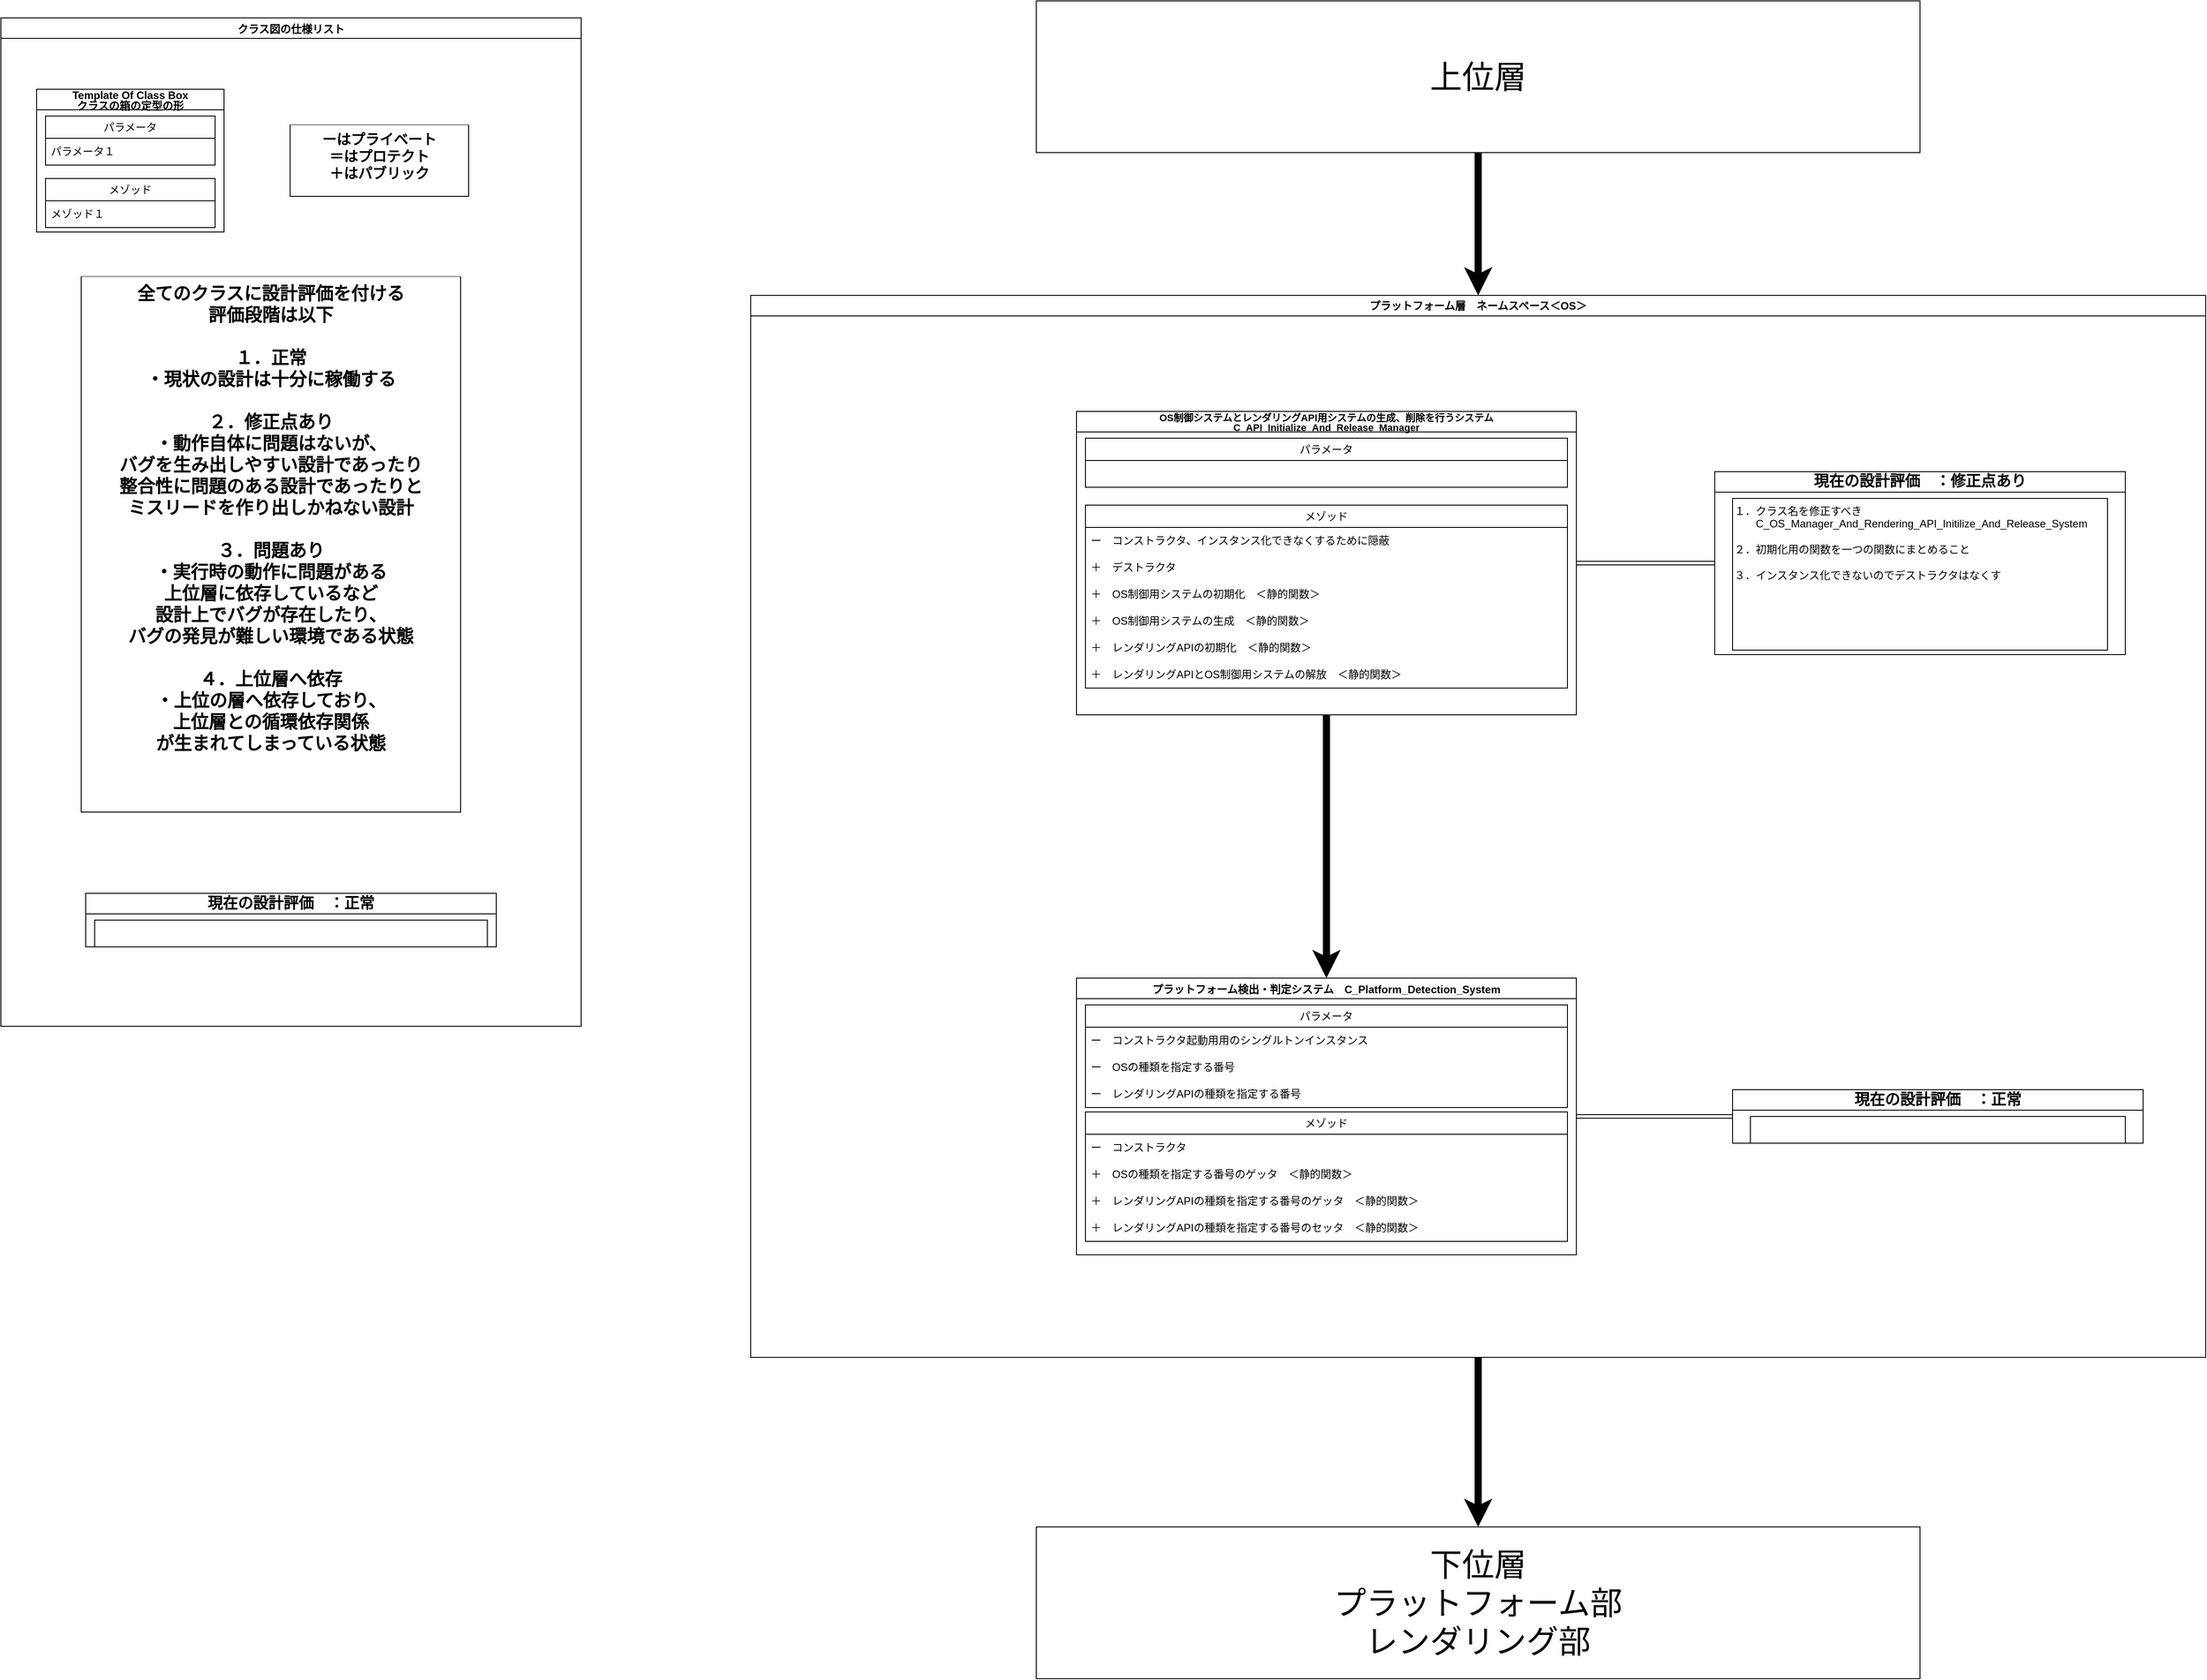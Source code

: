 <mxfile version="23.0.2" type="device">
  <diagram name="ver.1.0.0" id="vMZHCt8mvl8RS5KxGxzD">
    <mxGraphModel dx="1050" dy="621" grid="1" gridSize="10" guides="1" tooltips="1" connect="1" arrows="1" fold="1" page="1" pageScale="1" pageWidth="827" pageHeight="1169" math="0" shadow="0">
      <root>
        <mxCell id="0" />
        <mxCell id="1" parent="0" />
        <mxCell id="fAvSHpzLvbz1eBBrM9su-1" value="&lt;p style=&quot;line-height: 100%;&quot;&gt;クラス図の仕様リスト&lt;/p&gt;" style="swimlane;whiteSpace=wrap;html=1;swimlaneFillColor=default;" parent="1" vertex="1">
          <mxGeometry x="50" y="39" width="650" height="1130" as="geometry" />
        </mxCell>
        <mxCell id="fAvSHpzLvbz1eBBrM9su-2" value="ーはプライベート&#xa;＝はプロテクト&#xa;＋はパブリック" style="swimlane;startSize=0;swimlaneFillColor=default;verticalAlign=top;align=center;fontSize=16;" parent="fAvSHpzLvbz1eBBrM9su-1" vertex="1">
          <mxGeometry x="324" y="120" width="200" height="80" as="geometry" />
        </mxCell>
        <mxCell id="fAvSHpzLvbz1eBBrM9su-3" value="&lt;p style=&quot;line-height: 100%;&quot;&gt;&lt;font style=&quot;font-size: 12px;&quot;&gt;Template Of Class Box&lt;br&gt;クラスの箱の定型の形&lt;/font&gt;&lt;/p&gt;" style="swimlane;whiteSpace=wrap;html=1;swimlaneFillColor=default;" parent="fAvSHpzLvbz1eBBrM9su-1" vertex="1">
          <mxGeometry x="40" y="80" width="210" height="160" as="geometry" />
        </mxCell>
        <mxCell id="fAvSHpzLvbz1eBBrM9su-4" value="パラメータ" style="swimlane;fontStyle=0;childLayout=stackLayout;horizontal=1;startSize=25;horizontalStack=0;resizeParent=1;resizeParentMax=0;resizeLast=0;collapsible=1;marginBottom=0;whiteSpace=wrap;html=1;" parent="fAvSHpzLvbz1eBBrM9su-3" vertex="1">
          <mxGeometry x="10" y="30" width="190" height="55" as="geometry" />
        </mxCell>
        <mxCell id="fAvSHpzLvbz1eBBrM9su-5" value="パラメータ１" style="text;strokeColor=none;fillColor=none;align=left;verticalAlign=middle;spacingLeft=4;spacingRight=4;overflow=hidden;points=[[0,0.5],[1,0.5]];portConstraint=eastwest;rotatable=0;whiteSpace=wrap;html=1;" parent="fAvSHpzLvbz1eBBrM9su-4" vertex="1">
          <mxGeometry y="25" width="190" height="30" as="geometry" />
        </mxCell>
        <mxCell id="fAvSHpzLvbz1eBBrM9su-6" value="メゾッド" style="swimlane;fontStyle=0;childLayout=stackLayout;horizontal=1;startSize=25;horizontalStack=0;resizeParent=1;resizeParentMax=0;resizeLast=0;collapsible=1;marginBottom=0;whiteSpace=wrap;html=1;" parent="fAvSHpzLvbz1eBBrM9su-3" vertex="1">
          <mxGeometry x="10" y="100" width="190" height="55" as="geometry" />
        </mxCell>
        <mxCell id="fAvSHpzLvbz1eBBrM9su-7" value="メゾッド１" style="text;strokeColor=none;fillColor=none;align=left;verticalAlign=middle;spacingLeft=4;spacingRight=4;overflow=hidden;points=[[0,0.5],[1,0.5]];portConstraint=eastwest;rotatable=0;whiteSpace=wrap;html=1;" parent="fAvSHpzLvbz1eBBrM9su-6" vertex="1">
          <mxGeometry y="25" width="190" height="30" as="geometry" />
        </mxCell>
        <mxCell id="fAvSHpzLvbz1eBBrM9su-8" value="全てのクラスに設計評価を付ける&#xa;評価段階は以下&#xa;&#xa;１．正常&#xa;・現状の設計は十分に稼働する&#xa;&#xa;２．修正点あり&#xa;・動作自体に問題はないが、&#xa;バグを生み出しやすい設計であったり&#xa;整合性に問題のある設計であったりと&#xa;ミスリードを作り出しかねない設計&#xa;&#xa;３．問題あり&#xa;・実行時の動作に問題がある&#xa;上位層に依存しているなど&#xa;設計上でバグが存在したり、&#xa;バグの発見が難しい環境である状態&#xa;&#xa;４．上位層へ依存&#xa;・上位の層へ依存しており、&#xa;上位層との循環依存関係&#xa;が生まれてしまっている状態" style="swimlane;startSize=0;swimlaneFillColor=default;verticalAlign=top;fontSize=20;" parent="fAvSHpzLvbz1eBBrM9su-1" vertex="1">
          <mxGeometry x="90" y="290" width="425" height="600" as="geometry" />
        </mxCell>
        <mxCell id="fAvSHpzLvbz1eBBrM9su-92" value="現在の設計評価　：正常" style="swimlane;whiteSpace=wrap;html=1;swimlaneFillColor=default;fontSize=17;" parent="fAvSHpzLvbz1eBBrM9su-1" vertex="1">
          <mxGeometry x="95" y="981" width="460" height="60" as="geometry" />
        </mxCell>
        <mxCell id="fAvSHpzLvbz1eBBrM9su-93" value="" style="rounded=0;whiteSpace=wrap;html=1;align=left;verticalAlign=top;" parent="fAvSHpzLvbz1eBBrM9su-92" vertex="1">
          <mxGeometry x="10" y="30" width="440" height="30" as="geometry" />
        </mxCell>
        <mxCell id="fAvSHpzLvbz1eBBrM9su-9" value="上位層" style="rounded=0;whiteSpace=wrap;html=1;fontSize=36;" parent="1" vertex="1">
          <mxGeometry x="1210" y="20" width="990" height="170" as="geometry" />
        </mxCell>
        <mxCell id="fAvSHpzLvbz1eBBrM9su-10" value="プラットフォーム層　ネームスペース＜OS＞" style="swimlane;whiteSpace=wrap;html=1;swimlaneFillColor=default;startSize=23;" parent="1" vertex="1">
          <mxGeometry x="890" y="350" width="1630" height="1190" as="geometry" />
        </mxCell>
        <mxCell id="fAvSHpzLvbz1eBBrM9su-11" value="&lt;p style=&quot;line-height: 100%;&quot;&gt;プラットフォーム検出・判定システム　C_Platform_Detection_System&lt;br&gt;&lt;/p&gt;" style="swimlane;whiteSpace=wrap;html=1;swimlaneFillColor=default;" parent="fAvSHpzLvbz1eBBrM9su-10" vertex="1">
          <mxGeometry x="365" y="765" width="560" height="310" as="geometry" />
        </mxCell>
        <mxCell id="fAvSHpzLvbz1eBBrM9su-12" value="パラメータ" style="swimlane;fontStyle=0;childLayout=stackLayout;horizontal=1;startSize=25;horizontalStack=0;resizeParent=1;resizeParentMax=0;resizeLast=0;collapsible=1;marginBottom=0;whiteSpace=wrap;html=1;" parent="fAvSHpzLvbz1eBBrM9su-11" vertex="1">
          <mxGeometry x="10" y="30" width="540" height="115" as="geometry" />
        </mxCell>
        <mxCell id="fAvSHpzLvbz1eBBrM9su-13" value="ー　コンストラクタ起動用用のシングルトンインスタンス" style="text;strokeColor=none;fillColor=none;align=left;verticalAlign=middle;spacingLeft=4;spacingRight=4;overflow=hidden;points=[[0,0.5],[1,0.5]];portConstraint=eastwest;rotatable=0;whiteSpace=wrap;html=1;" parent="fAvSHpzLvbz1eBBrM9su-12" vertex="1">
          <mxGeometry y="25" width="540" height="30" as="geometry" />
        </mxCell>
        <mxCell id="fAvSHpzLvbz1eBBrM9su-14" value="ー　OSの種類を指定する番号" style="text;strokeColor=none;fillColor=none;align=left;verticalAlign=middle;spacingLeft=4;spacingRight=4;overflow=hidden;points=[[0,0.5],[1,0.5]];portConstraint=eastwest;rotatable=0;whiteSpace=wrap;html=1;" parent="fAvSHpzLvbz1eBBrM9su-12" vertex="1">
          <mxGeometry y="55" width="540" height="30" as="geometry" />
        </mxCell>
        <mxCell id="fAvSHpzLvbz1eBBrM9su-15" value="ー　レンダリングAPIの種類を指定する番号" style="text;strokeColor=none;fillColor=none;align=left;verticalAlign=middle;spacingLeft=4;spacingRight=4;overflow=hidden;points=[[0,0.5],[1,0.5]];portConstraint=eastwest;rotatable=0;whiteSpace=wrap;html=1;" parent="fAvSHpzLvbz1eBBrM9su-12" vertex="1">
          <mxGeometry y="85" width="540" height="30" as="geometry" />
        </mxCell>
        <mxCell id="fAvSHpzLvbz1eBBrM9su-18" value="メゾッド" style="swimlane;fontStyle=0;childLayout=stackLayout;horizontal=1;startSize=25;horizontalStack=0;resizeParent=1;resizeParentMax=0;resizeLast=0;collapsible=1;marginBottom=0;whiteSpace=wrap;html=1;" parent="fAvSHpzLvbz1eBBrM9su-11" vertex="1">
          <mxGeometry x="10" y="150" width="540" height="145" as="geometry" />
        </mxCell>
        <mxCell id="fAvSHpzLvbz1eBBrM9su-19" value="ー　コンストラクタ" style="text;strokeColor=none;fillColor=none;align=left;verticalAlign=middle;spacingLeft=4;spacingRight=4;overflow=hidden;points=[[0,0.5],[1,0.5]];portConstraint=eastwest;rotatable=0;whiteSpace=wrap;html=1;" parent="fAvSHpzLvbz1eBBrM9su-18" vertex="1">
          <mxGeometry y="25" width="540" height="30" as="geometry" />
        </mxCell>
        <mxCell id="fAvSHpzLvbz1eBBrM9su-20" value="＋　OSの種類を指定する番号のゲッタ　＜静的関数＞" style="text;strokeColor=none;fillColor=none;align=left;verticalAlign=middle;spacingLeft=4;spacingRight=4;overflow=hidden;points=[[0,0.5],[1,0.5]];portConstraint=eastwest;rotatable=0;whiteSpace=wrap;html=1;" parent="fAvSHpzLvbz1eBBrM9su-18" vertex="1">
          <mxGeometry y="55" width="540" height="30" as="geometry" />
        </mxCell>
        <mxCell id="fAvSHpzLvbz1eBBrM9su-21" value="＋　レンダリングAPIの種類を指定する番号のゲッタ　＜静的関数＞" style="text;strokeColor=none;fillColor=none;align=left;verticalAlign=middle;spacingLeft=4;spacingRight=4;overflow=hidden;points=[[0,0.5],[1,0.5]];portConstraint=eastwest;rotatable=0;whiteSpace=wrap;html=1;" parent="fAvSHpzLvbz1eBBrM9su-18" vertex="1">
          <mxGeometry y="85" width="540" height="30" as="geometry" />
        </mxCell>
        <mxCell id="FWNo39B8IeVS8UjTxi9l-3" value="＋　レンダリングAPIの種類を指定する番号のセッタ　＜静的関数＞" style="text;strokeColor=none;fillColor=none;align=left;verticalAlign=middle;spacingLeft=4;spacingRight=4;overflow=hidden;points=[[0,0.5],[1,0.5]];portConstraint=eastwest;rotatable=0;whiteSpace=wrap;html=1;" parent="fAvSHpzLvbz1eBBrM9su-18" vertex="1">
          <mxGeometry y="115" width="540" height="30" as="geometry" />
        </mxCell>
        <mxCell id="fAvSHpzLvbz1eBBrM9su-42" value="現在の設計評価　：正常" style="swimlane;whiteSpace=wrap;html=1;swimlaneFillColor=default;fontSize=17;" parent="fAvSHpzLvbz1eBBrM9su-10" vertex="1">
          <mxGeometry x="1100" y="890" width="460" height="60" as="geometry" />
        </mxCell>
        <mxCell id="fAvSHpzLvbz1eBBrM9su-43" value="" style="rounded=0;whiteSpace=wrap;html=1;align=left;verticalAlign=top;" parent="fAvSHpzLvbz1eBBrM9su-42" vertex="1">
          <mxGeometry x="20" y="30" width="420" height="30" as="geometry" />
        </mxCell>
        <mxCell id="fAvSHpzLvbz1eBBrM9su-44" value="" style="shape=link;html=1;rounded=0;entryX=0;entryY=0.5;entryDx=0;entryDy=0;exitX=1;exitY=0.5;exitDx=0;exitDy=0;" parent="fAvSHpzLvbz1eBBrM9su-10" source="fAvSHpzLvbz1eBBrM9su-11" target="fAvSHpzLvbz1eBBrM9su-42" edge="1">
          <mxGeometry width="100" relative="1" as="geometry">
            <mxPoint x="3036" y="2375" as="sourcePoint" />
            <mxPoint x="3136" y="2375" as="targetPoint" />
          </mxGeometry>
        </mxCell>
        <mxCell id="FWNo39B8IeVS8UjTxi9l-4" value="&lt;p style=&quot;line-height: 90%;&quot;&gt;&lt;font style=&quot;font-size: 11px;&quot;&gt;OS制御システムとレンダリングAPI用システムの生成、削除を行うシステム　C_API_Initialize_And_Release_Manager&lt;/font&gt;&lt;br&gt;&lt;/p&gt;" style="swimlane;whiteSpace=wrap;html=1;swimlaneFillColor=default;startSize=23;" parent="fAvSHpzLvbz1eBBrM9su-10" vertex="1">
          <mxGeometry x="365" y="130" width="560" height="340" as="geometry" />
        </mxCell>
        <mxCell id="FWNo39B8IeVS8UjTxi9l-5" value="パラメータ" style="swimlane;fontStyle=0;childLayout=stackLayout;horizontal=1;startSize=25;horizontalStack=0;resizeParent=1;resizeParentMax=0;resizeLast=0;collapsible=1;marginBottom=0;whiteSpace=wrap;html=1;" parent="FWNo39B8IeVS8UjTxi9l-4" vertex="1">
          <mxGeometry x="10" y="30" width="540" height="55" as="geometry" />
        </mxCell>
        <mxCell id="FWNo39B8IeVS8UjTxi9l-9" value="メゾッド" style="swimlane;fontStyle=0;childLayout=stackLayout;horizontal=1;startSize=25;horizontalStack=0;resizeParent=1;resizeParentMax=0;resizeLast=0;collapsible=1;marginBottom=0;whiteSpace=wrap;html=1;" parent="FWNo39B8IeVS8UjTxi9l-4" vertex="1">
          <mxGeometry x="10" y="105" width="540" height="205" as="geometry" />
        </mxCell>
        <mxCell id="FWNo39B8IeVS8UjTxi9l-10" value="ー　コンストラクタ、インスタンス化できなくするために隠蔽" style="text;strokeColor=none;fillColor=none;align=left;verticalAlign=middle;spacingLeft=4;spacingRight=4;overflow=hidden;points=[[0,0.5],[1,0.5]];portConstraint=eastwest;rotatable=0;whiteSpace=wrap;html=1;" parent="FWNo39B8IeVS8UjTxi9l-9" vertex="1">
          <mxGeometry y="25" width="540" height="30" as="geometry" />
        </mxCell>
        <mxCell id="FWNo39B8IeVS8UjTxi9l-21" value="＋　デストラクタ" style="text;strokeColor=none;fillColor=none;align=left;verticalAlign=middle;spacingLeft=4;spacingRight=4;overflow=hidden;points=[[0,0.5],[1,0.5]];portConstraint=eastwest;rotatable=0;whiteSpace=wrap;html=1;" parent="FWNo39B8IeVS8UjTxi9l-9" vertex="1">
          <mxGeometry y="55" width="540" height="30" as="geometry" />
        </mxCell>
        <mxCell id="FWNo39B8IeVS8UjTxi9l-11" value="＋　OS制御用システムの初期化　＜静的関数＞" style="text;strokeColor=none;fillColor=none;align=left;verticalAlign=middle;spacingLeft=4;spacingRight=4;overflow=hidden;points=[[0,0.5],[1,0.5]];portConstraint=eastwest;rotatable=0;whiteSpace=wrap;html=1;" parent="FWNo39B8IeVS8UjTxi9l-9" vertex="1">
          <mxGeometry y="85" width="540" height="30" as="geometry" />
        </mxCell>
        <mxCell id="FWNo39B8IeVS8UjTxi9l-18" value="＋　OS制御用システムの生成　＜静的関数＞" style="text;strokeColor=none;fillColor=none;align=left;verticalAlign=middle;spacingLeft=4;spacingRight=4;overflow=hidden;points=[[0,0.5],[1,0.5]];portConstraint=eastwest;rotatable=0;whiteSpace=wrap;html=1;" parent="FWNo39B8IeVS8UjTxi9l-9" vertex="1">
          <mxGeometry y="115" width="540" height="30" as="geometry" />
        </mxCell>
        <mxCell id="FWNo39B8IeVS8UjTxi9l-19" value="＋　レンダリングAPIの初期化　＜静的関数＞" style="text;strokeColor=none;fillColor=none;align=left;verticalAlign=middle;spacingLeft=4;spacingRight=4;overflow=hidden;points=[[0,0.5],[1,0.5]];portConstraint=eastwest;rotatable=0;whiteSpace=wrap;html=1;" parent="FWNo39B8IeVS8UjTxi9l-9" vertex="1">
          <mxGeometry y="145" width="540" height="30" as="geometry" />
        </mxCell>
        <mxCell id="FWNo39B8IeVS8UjTxi9l-22" value="＋　レンダリングAPIとOS制御用システムの解放　＜静的関数＞" style="text;strokeColor=none;fillColor=none;align=left;verticalAlign=middle;spacingLeft=4;spacingRight=4;overflow=hidden;points=[[0,0.5],[1,0.5]];portConstraint=eastwest;rotatable=0;whiteSpace=wrap;html=1;" parent="FWNo39B8IeVS8UjTxi9l-9" vertex="1">
          <mxGeometry y="175" width="540" height="30" as="geometry" />
        </mxCell>
        <mxCell id="FWNo39B8IeVS8UjTxi9l-14" value="" style="endArrow=classic;html=1;rounded=0;strokeWidth=8;exitX=0.5;exitY=1;exitDx=0;exitDy=0;entryX=0.5;entryY=0;entryDx=0;entryDy=0;" parent="fAvSHpzLvbz1eBBrM9su-10" source="FWNo39B8IeVS8UjTxi9l-4" target="fAvSHpzLvbz1eBBrM9su-11" edge="1">
          <mxGeometry width="50" height="50" relative="1" as="geometry">
            <mxPoint x="971" y="609" as="sourcePoint" />
            <mxPoint x="790" y="360" as="targetPoint" />
            <Array as="points" />
          </mxGeometry>
        </mxCell>
        <mxCell id="FWNo39B8IeVS8UjTxi9l-15" value="現在の設計評価　：修正点あり" style="swimlane;whiteSpace=wrap;html=1;swimlaneFillColor=default;fontSize=17;" parent="fAvSHpzLvbz1eBBrM9su-10" vertex="1">
          <mxGeometry x="1080" y="197.5" width="460" height="205" as="geometry" />
        </mxCell>
        <mxCell id="FWNo39B8IeVS8UjTxi9l-16" value="１．クラス名を修正すべき&lt;br&gt;　　C_OS_Manager_And_Rendering_API_Initilize_And_Release_System&lt;br&gt;&lt;br&gt;２．初期化用の関数を一つの関数にまとめること&lt;br&gt;&lt;br&gt;３．インスタンス化できないのでデストラクタはなくす" style="rounded=0;whiteSpace=wrap;html=1;align=left;verticalAlign=top;" parent="FWNo39B8IeVS8UjTxi9l-15" vertex="1">
          <mxGeometry x="20" y="30" width="420" height="170" as="geometry" />
        </mxCell>
        <mxCell id="FWNo39B8IeVS8UjTxi9l-17" value="" style="shape=link;html=1;rounded=0;entryX=0;entryY=0.5;entryDx=0;entryDy=0;exitX=1;exitY=0.5;exitDx=0;exitDy=0;" parent="fAvSHpzLvbz1eBBrM9su-10" source="FWNo39B8IeVS8UjTxi9l-4" target="FWNo39B8IeVS8UjTxi9l-15" edge="1">
          <mxGeometry width="100" relative="1" as="geometry">
            <mxPoint x="925" y="270" as="sourcePoint" />
            <mxPoint x="3136" y="1725" as="targetPoint" />
          </mxGeometry>
        </mxCell>
        <mxCell id="fAvSHpzLvbz1eBBrM9su-91" value="" style="endArrow=classic;html=1;rounded=0;exitX=0.5;exitY=1;exitDx=0;exitDy=0;entryX=0.5;entryY=0;entryDx=0;entryDy=0;strokeWidth=8;" parent="1" source="fAvSHpzLvbz1eBBrM9su-9" target="fAvSHpzLvbz1eBBrM9su-10" edge="1">
          <mxGeometry width="50" height="50" relative="1" as="geometry">
            <mxPoint x="2945" y="50" as="sourcePoint" />
            <mxPoint x="2300" y="740" as="targetPoint" />
            <Array as="points" />
          </mxGeometry>
        </mxCell>
        <mxCell id="FWNo39B8IeVS8UjTxi9l-1" value="下位層&lt;br&gt;プラットフォーム部&lt;br&gt;レンダリング部" style="rounded=0;whiteSpace=wrap;html=1;fontSize=36;" parent="1" vertex="1">
          <mxGeometry x="1210" y="1730" width="990" height="170" as="geometry" />
        </mxCell>
        <mxCell id="FWNo39B8IeVS8UjTxi9l-2" value="" style="endArrow=classic;html=1;rounded=0;strokeWidth=8;exitX=0.5;exitY=1;exitDx=0;exitDy=0;entryX=0.5;entryY=0;entryDx=0;entryDy=0;" parent="1" source="fAvSHpzLvbz1eBBrM9su-10" target="FWNo39B8IeVS8UjTxi9l-1" edge="1">
          <mxGeometry width="50" height="50" relative="1" as="geometry">
            <mxPoint x="1610" y="3530" as="sourcePoint" />
            <mxPoint x="1850" y="1770" as="targetPoint" />
            <Array as="points" />
          </mxGeometry>
        </mxCell>
      </root>
    </mxGraphModel>
  </diagram>
</mxfile>
